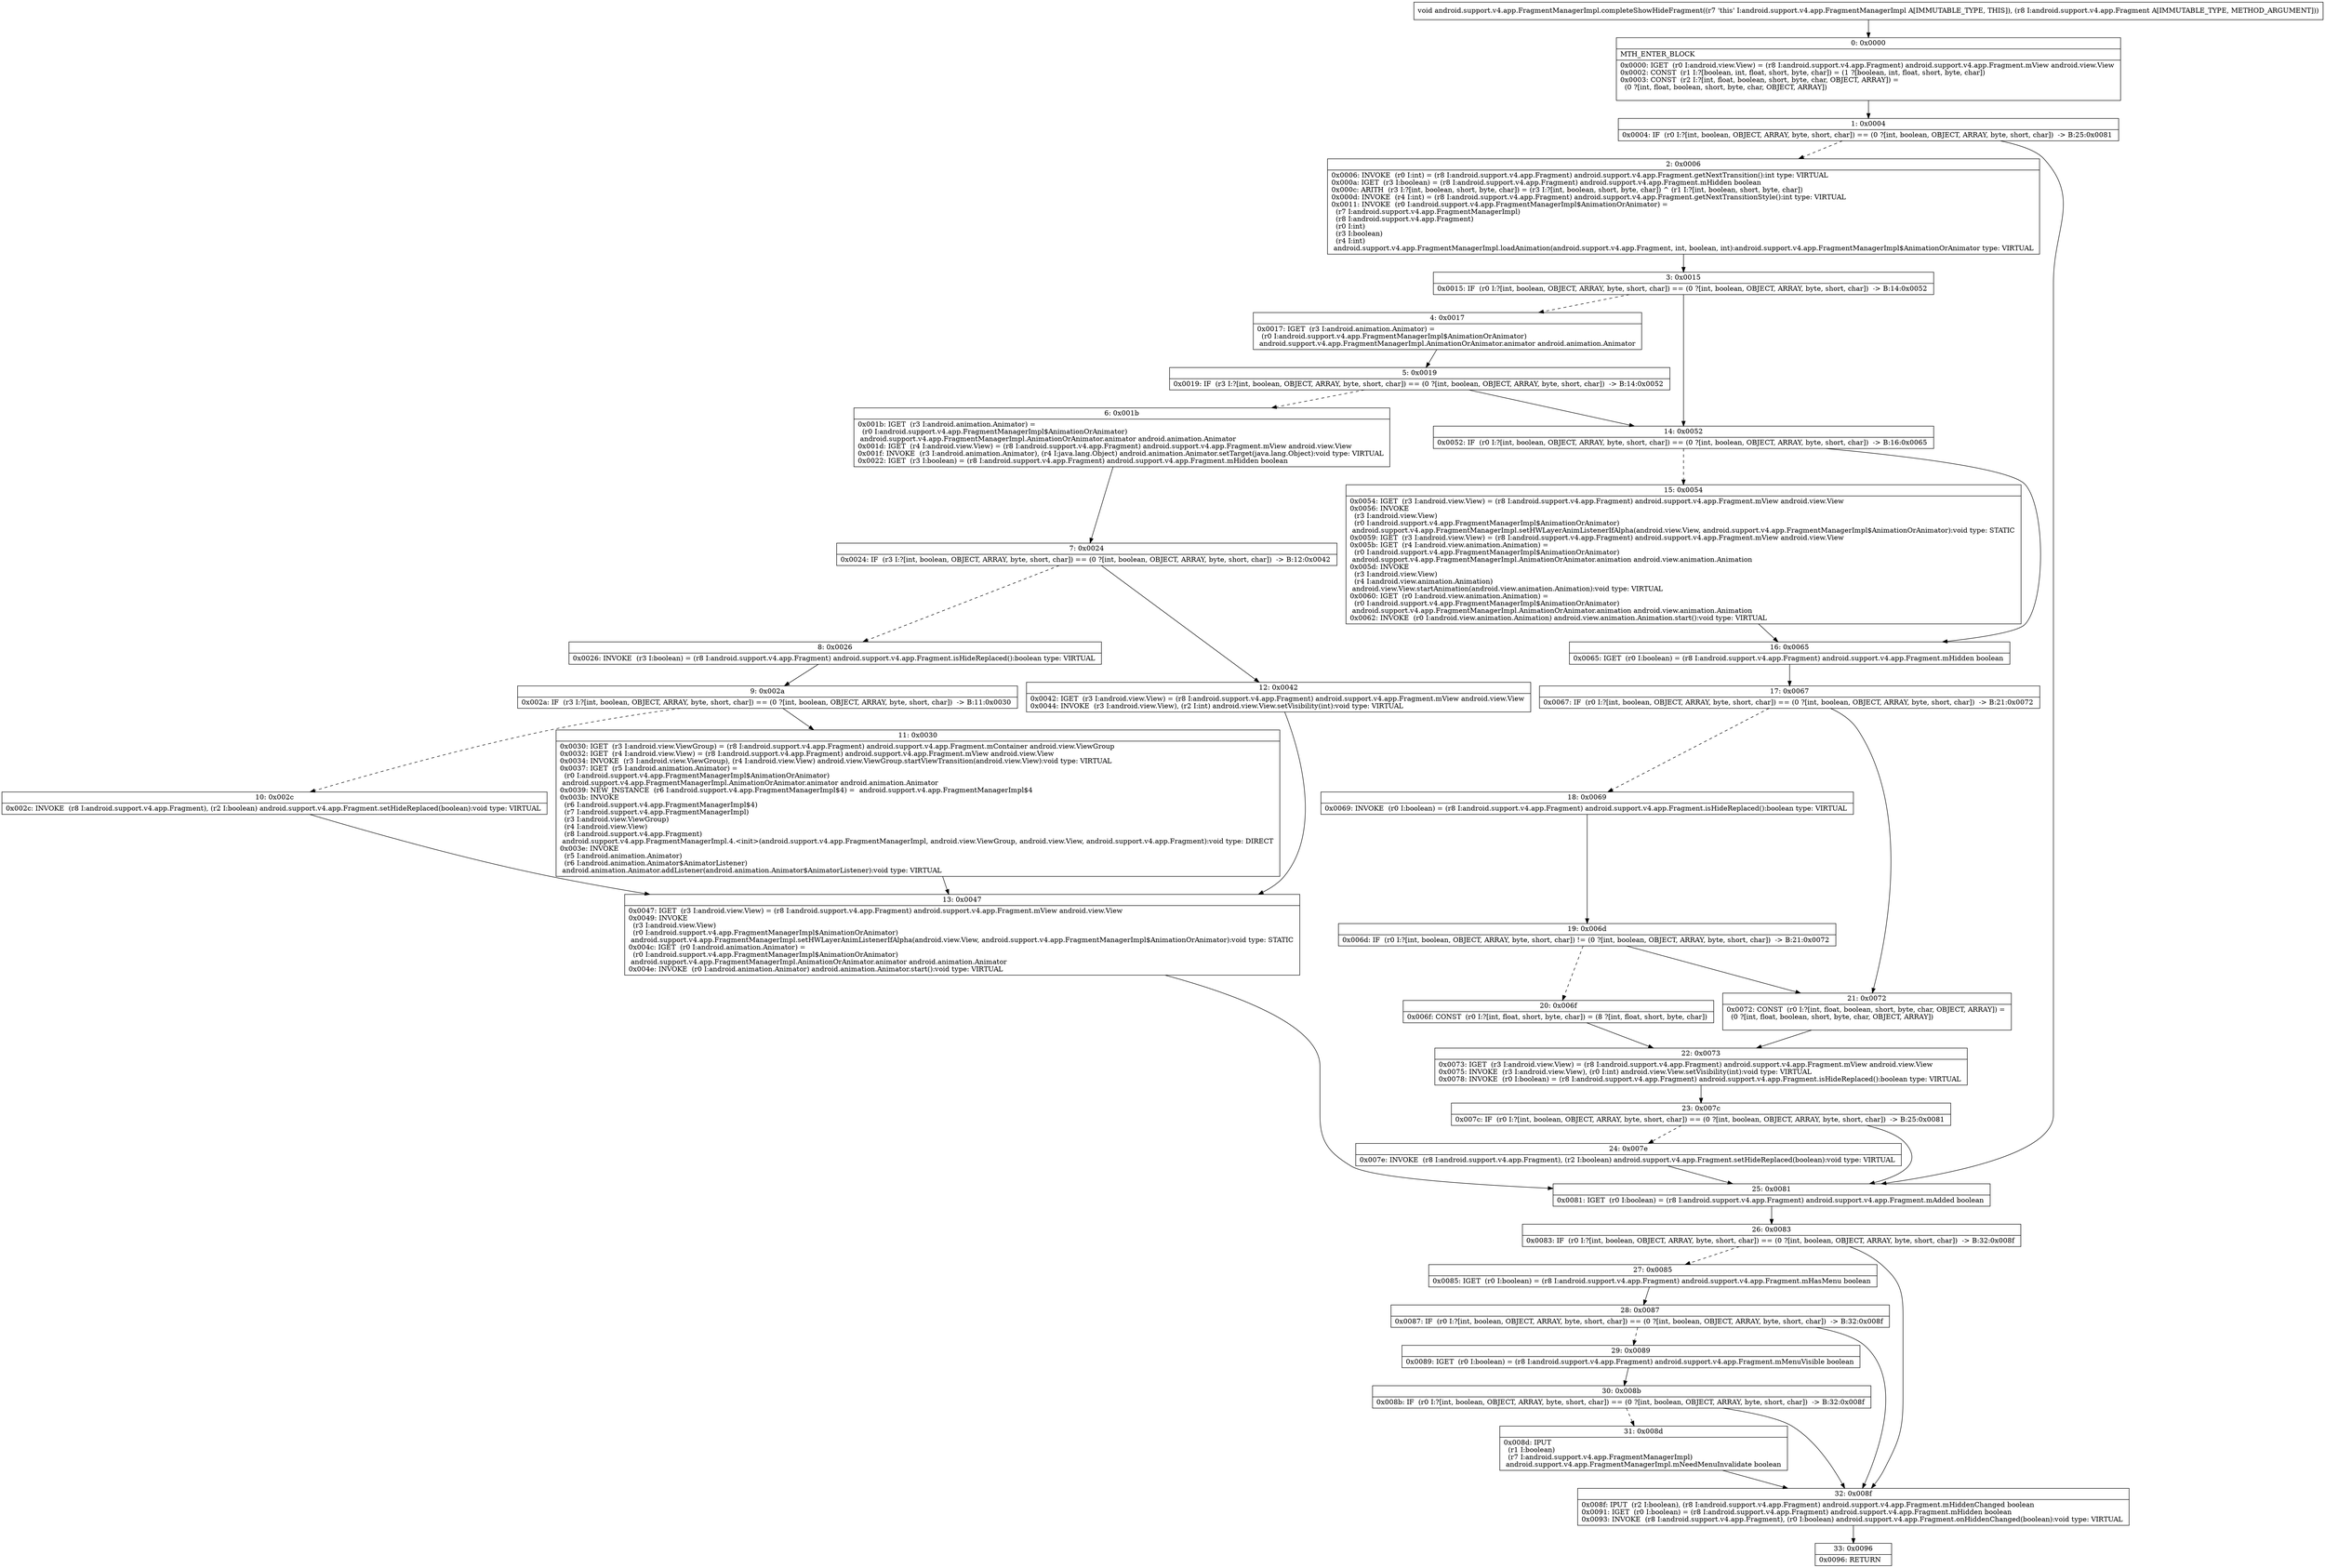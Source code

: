 digraph "CFG forandroid.support.v4.app.FragmentManagerImpl.completeShowHideFragment(Landroid\/support\/v4\/app\/Fragment;)V" {
Node_0 [shape=record,label="{0\:\ 0x0000|MTH_ENTER_BLOCK\l|0x0000: IGET  (r0 I:android.view.View) = (r8 I:android.support.v4.app.Fragment) android.support.v4.app.Fragment.mView android.view.View \l0x0002: CONST  (r1 I:?[boolean, int, float, short, byte, char]) = (1 ?[boolean, int, float, short, byte, char]) \l0x0003: CONST  (r2 I:?[int, float, boolean, short, byte, char, OBJECT, ARRAY]) = \l  (0 ?[int, float, boolean, short, byte, char, OBJECT, ARRAY])\l \l}"];
Node_1 [shape=record,label="{1\:\ 0x0004|0x0004: IF  (r0 I:?[int, boolean, OBJECT, ARRAY, byte, short, char]) == (0 ?[int, boolean, OBJECT, ARRAY, byte, short, char])  \-\> B:25:0x0081 \l}"];
Node_2 [shape=record,label="{2\:\ 0x0006|0x0006: INVOKE  (r0 I:int) = (r8 I:android.support.v4.app.Fragment) android.support.v4.app.Fragment.getNextTransition():int type: VIRTUAL \l0x000a: IGET  (r3 I:boolean) = (r8 I:android.support.v4.app.Fragment) android.support.v4.app.Fragment.mHidden boolean \l0x000c: ARITH  (r3 I:?[int, boolean, short, byte, char]) = (r3 I:?[int, boolean, short, byte, char]) ^ (r1 I:?[int, boolean, short, byte, char]) \l0x000d: INVOKE  (r4 I:int) = (r8 I:android.support.v4.app.Fragment) android.support.v4.app.Fragment.getNextTransitionStyle():int type: VIRTUAL \l0x0011: INVOKE  (r0 I:android.support.v4.app.FragmentManagerImpl$AnimationOrAnimator) = \l  (r7 I:android.support.v4.app.FragmentManagerImpl)\l  (r8 I:android.support.v4.app.Fragment)\l  (r0 I:int)\l  (r3 I:boolean)\l  (r4 I:int)\l android.support.v4.app.FragmentManagerImpl.loadAnimation(android.support.v4.app.Fragment, int, boolean, int):android.support.v4.app.FragmentManagerImpl$AnimationOrAnimator type: VIRTUAL \l}"];
Node_3 [shape=record,label="{3\:\ 0x0015|0x0015: IF  (r0 I:?[int, boolean, OBJECT, ARRAY, byte, short, char]) == (0 ?[int, boolean, OBJECT, ARRAY, byte, short, char])  \-\> B:14:0x0052 \l}"];
Node_4 [shape=record,label="{4\:\ 0x0017|0x0017: IGET  (r3 I:android.animation.Animator) = \l  (r0 I:android.support.v4.app.FragmentManagerImpl$AnimationOrAnimator)\l android.support.v4.app.FragmentManagerImpl.AnimationOrAnimator.animator android.animation.Animator \l}"];
Node_5 [shape=record,label="{5\:\ 0x0019|0x0019: IF  (r3 I:?[int, boolean, OBJECT, ARRAY, byte, short, char]) == (0 ?[int, boolean, OBJECT, ARRAY, byte, short, char])  \-\> B:14:0x0052 \l}"];
Node_6 [shape=record,label="{6\:\ 0x001b|0x001b: IGET  (r3 I:android.animation.Animator) = \l  (r0 I:android.support.v4.app.FragmentManagerImpl$AnimationOrAnimator)\l android.support.v4.app.FragmentManagerImpl.AnimationOrAnimator.animator android.animation.Animator \l0x001d: IGET  (r4 I:android.view.View) = (r8 I:android.support.v4.app.Fragment) android.support.v4.app.Fragment.mView android.view.View \l0x001f: INVOKE  (r3 I:android.animation.Animator), (r4 I:java.lang.Object) android.animation.Animator.setTarget(java.lang.Object):void type: VIRTUAL \l0x0022: IGET  (r3 I:boolean) = (r8 I:android.support.v4.app.Fragment) android.support.v4.app.Fragment.mHidden boolean \l}"];
Node_7 [shape=record,label="{7\:\ 0x0024|0x0024: IF  (r3 I:?[int, boolean, OBJECT, ARRAY, byte, short, char]) == (0 ?[int, boolean, OBJECT, ARRAY, byte, short, char])  \-\> B:12:0x0042 \l}"];
Node_8 [shape=record,label="{8\:\ 0x0026|0x0026: INVOKE  (r3 I:boolean) = (r8 I:android.support.v4.app.Fragment) android.support.v4.app.Fragment.isHideReplaced():boolean type: VIRTUAL \l}"];
Node_9 [shape=record,label="{9\:\ 0x002a|0x002a: IF  (r3 I:?[int, boolean, OBJECT, ARRAY, byte, short, char]) == (0 ?[int, boolean, OBJECT, ARRAY, byte, short, char])  \-\> B:11:0x0030 \l}"];
Node_10 [shape=record,label="{10\:\ 0x002c|0x002c: INVOKE  (r8 I:android.support.v4.app.Fragment), (r2 I:boolean) android.support.v4.app.Fragment.setHideReplaced(boolean):void type: VIRTUAL \l}"];
Node_11 [shape=record,label="{11\:\ 0x0030|0x0030: IGET  (r3 I:android.view.ViewGroup) = (r8 I:android.support.v4.app.Fragment) android.support.v4.app.Fragment.mContainer android.view.ViewGroup \l0x0032: IGET  (r4 I:android.view.View) = (r8 I:android.support.v4.app.Fragment) android.support.v4.app.Fragment.mView android.view.View \l0x0034: INVOKE  (r3 I:android.view.ViewGroup), (r4 I:android.view.View) android.view.ViewGroup.startViewTransition(android.view.View):void type: VIRTUAL \l0x0037: IGET  (r5 I:android.animation.Animator) = \l  (r0 I:android.support.v4.app.FragmentManagerImpl$AnimationOrAnimator)\l android.support.v4.app.FragmentManagerImpl.AnimationOrAnimator.animator android.animation.Animator \l0x0039: NEW_INSTANCE  (r6 I:android.support.v4.app.FragmentManagerImpl$4) =  android.support.v4.app.FragmentManagerImpl$4 \l0x003b: INVOKE  \l  (r6 I:android.support.v4.app.FragmentManagerImpl$4)\l  (r7 I:android.support.v4.app.FragmentManagerImpl)\l  (r3 I:android.view.ViewGroup)\l  (r4 I:android.view.View)\l  (r8 I:android.support.v4.app.Fragment)\l android.support.v4.app.FragmentManagerImpl.4.\<init\>(android.support.v4.app.FragmentManagerImpl, android.view.ViewGroup, android.view.View, android.support.v4.app.Fragment):void type: DIRECT \l0x003e: INVOKE  \l  (r5 I:android.animation.Animator)\l  (r6 I:android.animation.Animator$AnimatorListener)\l android.animation.Animator.addListener(android.animation.Animator$AnimatorListener):void type: VIRTUAL \l}"];
Node_12 [shape=record,label="{12\:\ 0x0042|0x0042: IGET  (r3 I:android.view.View) = (r8 I:android.support.v4.app.Fragment) android.support.v4.app.Fragment.mView android.view.View \l0x0044: INVOKE  (r3 I:android.view.View), (r2 I:int) android.view.View.setVisibility(int):void type: VIRTUAL \l}"];
Node_13 [shape=record,label="{13\:\ 0x0047|0x0047: IGET  (r3 I:android.view.View) = (r8 I:android.support.v4.app.Fragment) android.support.v4.app.Fragment.mView android.view.View \l0x0049: INVOKE  \l  (r3 I:android.view.View)\l  (r0 I:android.support.v4.app.FragmentManagerImpl$AnimationOrAnimator)\l android.support.v4.app.FragmentManagerImpl.setHWLayerAnimListenerIfAlpha(android.view.View, android.support.v4.app.FragmentManagerImpl$AnimationOrAnimator):void type: STATIC \l0x004c: IGET  (r0 I:android.animation.Animator) = \l  (r0 I:android.support.v4.app.FragmentManagerImpl$AnimationOrAnimator)\l android.support.v4.app.FragmentManagerImpl.AnimationOrAnimator.animator android.animation.Animator \l0x004e: INVOKE  (r0 I:android.animation.Animator) android.animation.Animator.start():void type: VIRTUAL \l}"];
Node_14 [shape=record,label="{14\:\ 0x0052|0x0052: IF  (r0 I:?[int, boolean, OBJECT, ARRAY, byte, short, char]) == (0 ?[int, boolean, OBJECT, ARRAY, byte, short, char])  \-\> B:16:0x0065 \l}"];
Node_15 [shape=record,label="{15\:\ 0x0054|0x0054: IGET  (r3 I:android.view.View) = (r8 I:android.support.v4.app.Fragment) android.support.v4.app.Fragment.mView android.view.View \l0x0056: INVOKE  \l  (r3 I:android.view.View)\l  (r0 I:android.support.v4.app.FragmentManagerImpl$AnimationOrAnimator)\l android.support.v4.app.FragmentManagerImpl.setHWLayerAnimListenerIfAlpha(android.view.View, android.support.v4.app.FragmentManagerImpl$AnimationOrAnimator):void type: STATIC \l0x0059: IGET  (r3 I:android.view.View) = (r8 I:android.support.v4.app.Fragment) android.support.v4.app.Fragment.mView android.view.View \l0x005b: IGET  (r4 I:android.view.animation.Animation) = \l  (r0 I:android.support.v4.app.FragmentManagerImpl$AnimationOrAnimator)\l android.support.v4.app.FragmentManagerImpl.AnimationOrAnimator.animation android.view.animation.Animation \l0x005d: INVOKE  \l  (r3 I:android.view.View)\l  (r4 I:android.view.animation.Animation)\l android.view.View.startAnimation(android.view.animation.Animation):void type: VIRTUAL \l0x0060: IGET  (r0 I:android.view.animation.Animation) = \l  (r0 I:android.support.v4.app.FragmentManagerImpl$AnimationOrAnimator)\l android.support.v4.app.FragmentManagerImpl.AnimationOrAnimator.animation android.view.animation.Animation \l0x0062: INVOKE  (r0 I:android.view.animation.Animation) android.view.animation.Animation.start():void type: VIRTUAL \l}"];
Node_16 [shape=record,label="{16\:\ 0x0065|0x0065: IGET  (r0 I:boolean) = (r8 I:android.support.v4.app.Fragment) android.support.v4.app.Fragment.mHidden boolean \l}"];
Node_17 [shape=record,label="{17\:\ 0x0067|0x0067: IF  (r0 I:?[int, boolean, OBJECT, ARRAY, byte, short, char]) == (0 ?[int, boolean, OBJECT, ARRAY, byte, short, char])  \-\> B:21:0x0072 \l}"];
Node_18 [shape=record,label="{18\:\ 0x0069|0x0069: INVOKE  (r0 I:boolean) = (r8 I:android.support.v4.app.Fragment) android.support.v4.app.Fragment.isHideReplaced():boolean type: VIRTUAL \l}"];
Node_19 [shape=record,label="{19\:\ 0x006d|0x006d: IF  (r0 I:?[int, boolean, OBJECT, ARRAY, byte, short, char]) != (0 ?[int, boolean, OBJECT, ARRAY, byte, short, char])  \-\> B:21:0x0072 \l}"];
Node_20 [shape=record,label="{20\:\ 0x006f|0x006f: CONST  (r0 I:?[int, float, short, byte, char]) = (8 ?[int, float, short, byte, char]) \l}"];
Node_21 [shape=record,label="{21\:\ 0x0072|0x0072: CONST  (r0 I:?[int, float, boolean, short, byte, char, OBJECT, ARRAY]) = \l  (0 ?[int, float, boolean, short, byte, char, OBJECT, ARRAY])\l \l}"];
Node_22 [shape=record,label="{22\:\ 0x0073|0x0073: IGET  (r3 I:android.view.View) = (r8 I:android.support.v4.app.Fragment) android.support.v4.app.Fragment.mView android.view.View \l0x0075: INVOKE  (r3 I:android.view.View), (r0 I:int) android.view.View.setVisibility(int):void type: VIRTUAL \l0x0078: INVOKE  (r0 I:boolean) = (r8 I:android.support.v4.app.Fragment) android.support.v4.app.Fragment.isHideReplaced():boolean type: VIRTUAL \l}"];
Node_23 [shape=record,label="{23\:\ 0x007c|0x007c: IF  (r0 I:?[int, boolean, OBJECT, ARRAY, byte, short, char]) == (0 ?[int, boolean, OBJECT, ARRAY, byte, short, char])  \-\> B:25:0x0081 \l}"];
Node_24 [shape=record,label="{24\:\ 0x007e|0x007e: INVOKE  (r8 I:android.support.v4.app.Fragment), (r2 I:boolean) android.support.v4.app.Fragment.setHideReplaced(boolean):void type: VIRTUAL \l}"];
Node_25 [shape=record,label="{25\:\ 0x0081|0x0081: IGET  (r0 I:boolean) = (r8 I:android.support.v4.app.Fragment) android.support.v4.app.Fragment.mAdded boolean \l}"];
Node_26 [shape=record,label="{26\:\ 0x0083|0x0083: IF  (r0 I:?[int, boolean, OBJECT, ARRAY, byte, short, char]) == (0 ?[int, boolean, OBJECT, ARRAY, byte, short, char])  \-\> B:32:0x008f \l}"];
Node_27 [shape=record,label="{27\:\ 0x0085|0x0085: IGET  (r0 I:boolean) = (r8 I:android.support.v4.app.Fragment) android.support.v4.app.Fragment.mHasMenu boolean \l}"];
Node_28 [shape=record,label="{28\:\ 0x0087|0x0087: IF  (r0 I:?[int, boolean, OBJECT, ARRAY, byte, short, char]) == (0 ?[int, boolean, OBJECT, ARRAY, byte, short, char])  \-\> B:32:0x008f \l}"];
Node_29 [shape=record,label="{29\:\ 0x0089|0x0089: IGET  (r0 I:boolean) = (r8 I:android.support.v4.app.Fragment) android.support.v4.app.Fragment.mMenuVisible boolean \l}"];
Node_30 [shape=record,label="{30\:\ 0x008b|0x008b: IF  (r0 I:?[int, boolean, OBJECT, ARRAY, byte, short, char]) == (0 ?[int, boolean, OBJECT, ARRAY, byte, short, char])  \-\> B:32:0x008f \l}"];
Node_31 [shape=record,label="{31\:\ 0x008d|0x008d: IPUT  \l  (r1 I:boolean)\l  (r7 I:android.support.v4.app.FragmentManagerImpl)\l android.support.v4.app.FragmentManagerImpl.mNeedMenuInvalidate boolean \l}"];
Node_32 [shape=record,label="{32\:\ 0x008f|0x008f: IPUT  (r2 I:boolean), (r8 I:android.support.v4.app.Fragment) android.support.v4.app.Fragment.mHiddenChanged boolean \l0x0091: IGET  (r0 I:boolean) = (r8 I:android.support.v4.app.Fragment) android.support.v4.app.Fragment.mHidden boolean \l0x0093: INVOKE  (r8 I:android.support.v4.app.Fragment), (r0 I:boolean) android.support.v4.app.Fragment.onHiddenChanged(boolean):void type: VIRTUAL \l}"];
Node_33 [shape=record,label="{33\:\ 0x0096|0x0096: RETURN   \l}"];
MethodNode[shape=record,label="{void android.support.v4.app.FragmentManagerImpl.completeShowHideFragment((r7 'this' I:android.support.v4.app.FragmentManagerImpl A[IMMUTABLE_TYPE, THIS]), (r8 I:android.support.v4.app.Fragment A[IMMUTABLE_TYPE, METHOD_ARGUMENT])) }"];
MethodNode -> Node_0;
Node_0 -> Node_1;
Node_1 -> Node_2[style=dashed];
Node_1 -> Node_25;
Node_2 -> Node_3;
Node_3 -> Node_4[style=dashed];
Node_3 -> Node_14;
Node_4 -> Node_5;
Node_5 -> Node_6[style=dashed];
Node_5 -> Node_14;
Node_6 -> Node_7;
Node_7 -> Node_8[style=dashed];
Node_7 -> Node_12;
Node_8 -> Node_9;
Node_9 -> Node_10[style=dashed];
Node_9 -> Node_11;
Node_10 -> Node_13;
Node_11 -> Node_13;
Node_12 -> Node_13;
Node_13 -> Node_25;
Node_14 -> Node_15[style=dashed];
Node_14 -> Node_16;
Node_15 -> Node_16;
Node_16 -> Node_17;
Node_17 -> Node_18[style=dashed];
Node_17 -> Node_21;
Node_18 -> Node_19;
Node_19 -> Node_20[style=dashed];
Node_19 -> Node_21;
Node_20 -> Node_22;
Node_21 -> Node_22;
Node_22 -> Node_23;
Node_23 -> Node_24[style=dashed];
Node_23 -> Node_25;
Node_24 -> Node_25;
Node_25 -> Node_26;
Node_26 -> Node_27[style=dashed];
Node_26 -> Node_32;
Node_27 -> Node_28;
Node_28 -> Node_29[style=dashed];
Node_28 -> Node_32;
Node_29 -> Node_30;
Node_30 -> Node_31[style=dashed];
Node_30 -> Node_32;
Node_31 -> Node_32;
Node_32 -> Node_33;
}

